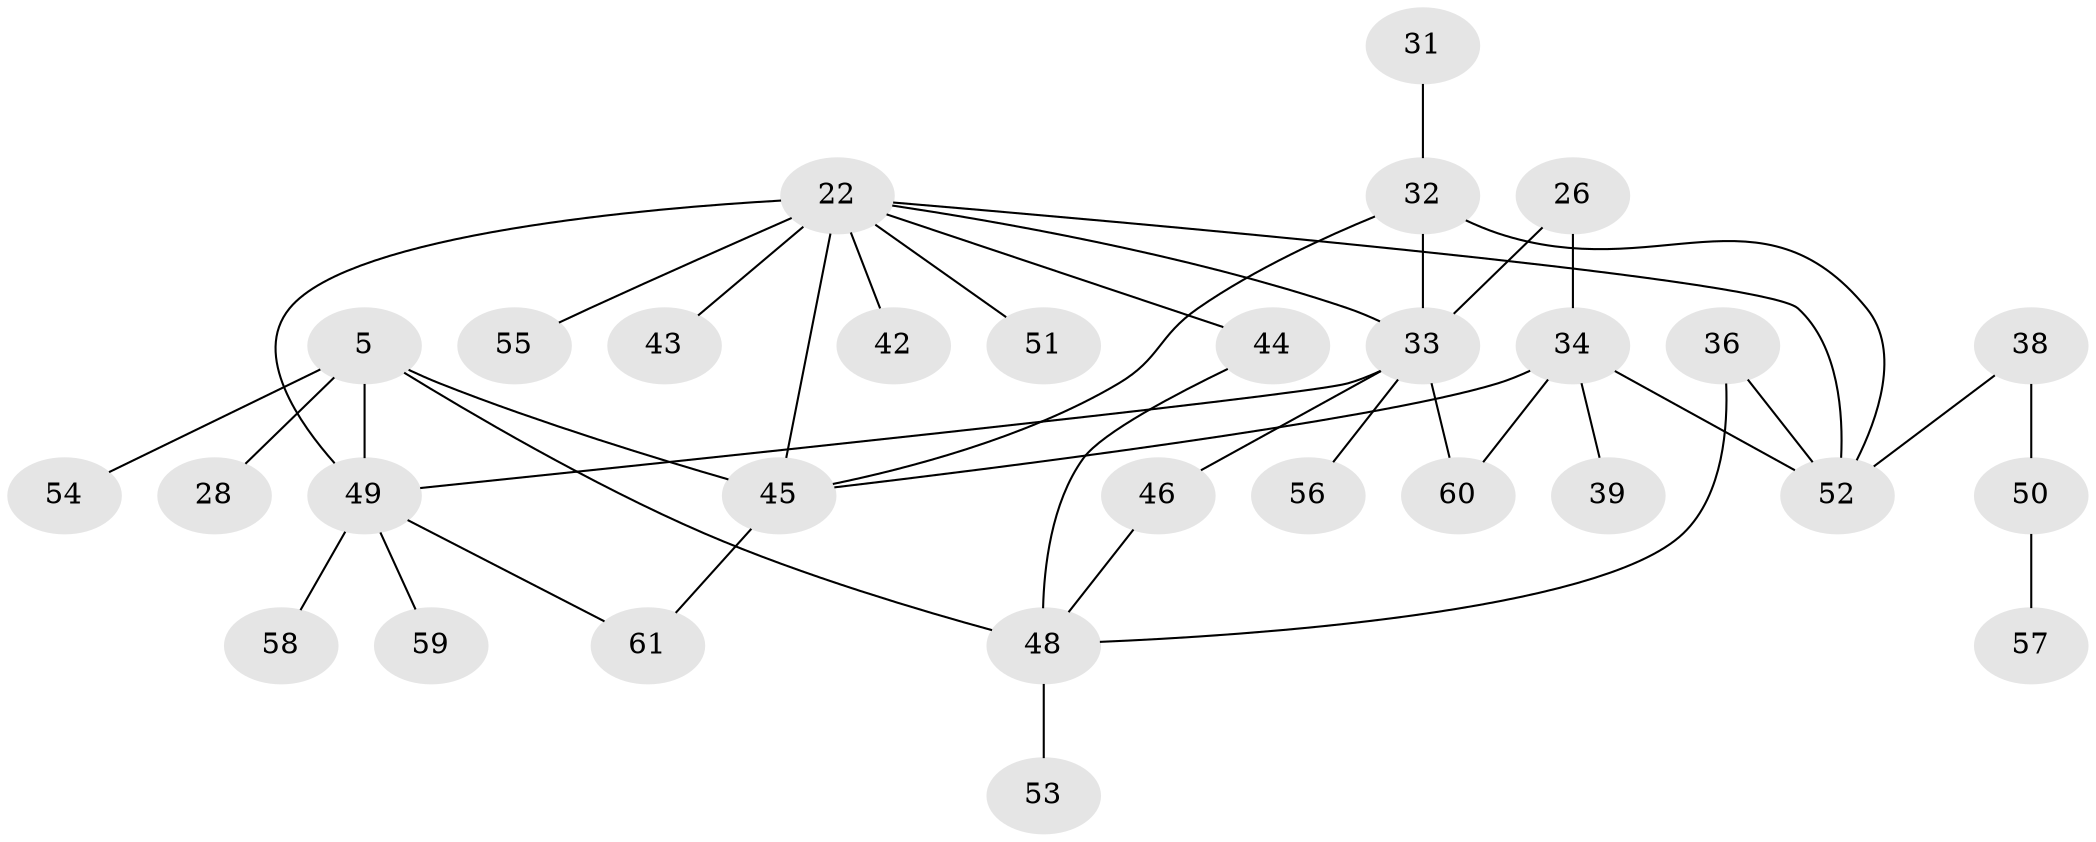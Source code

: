 // original degree distribution, {5: 0.04918032786885246, 3: 0.22950819672131148, 6: 0.04918032786885246, 8: 0.01639344262295082, 1: 0.26229508196721313, 2: 0.29508196721311475, 7: 0.01639344262295082, 4: 0.08196721311475409}
// Generated by graph-tools (version 1.1) at 2025/42/03/09/25 04:42:02]
// undirected, 30 vertices, 40 edges
graph export_dot {
graph [start="1"]
  node [color=gray90,style=filled];
  5;
  22 [super="+11"];
  26 [super="+14"];
  28 [super="+24"];
  31;
  32 [super="+25"];
  33 [super="+17+23"];
  34 [super="+12"];
  36;
  38;
  39;
  42;
  43;
  44 [super="+29+19+41"];
  45 [super="+8"];
  46;
  48 [super="+40+27"];
  49 [super="+6+7+30"];
  50;
  51 [super="+35"];
  52 [super="+21+37"];
  53 [super="+47"];
  54 [super="+15"];
  55;
  56;
  57;
  58;
  59;
  60;
  61 [super="+20"];
  5 -- 48 [weight=2];
  5 -- 49 [weight=3];
  5 -- 45;
  5 -- 54;
  5 -- 28;
  22 -- 42;
  22 -- 51 [weight=2];
  22 -- 45 [weight=2];
  22 -- 43;
  22 -- 49 [weight=2];
  22 -- 55;
  22 -- 33;
  22 -- 52;
  22 -- 44;
  26 -- 34;
  26 -- 33;
  31 -- 32;
  32 -- 33 [weight=2];
  32 -- 45;
  32 -- 52;
  33 -- 56;
  33 -- 49;
  33 -- 60;
  33 -- 46;
  34 -- 39;
  34 -- 45 [weight=2];
  34 -- 60;
  34 -- 52;
  36 -- 48;
  36 -- 52;
  38 -- 50;
  38 -- 52;
  44 -- 48;
  45 -- 61;
  46 -- 48;
  48 -- 53 [weight=3];
  49 -- 59;
  49 -- 58;
  49 -- 61;
  50 -- 57;
}
